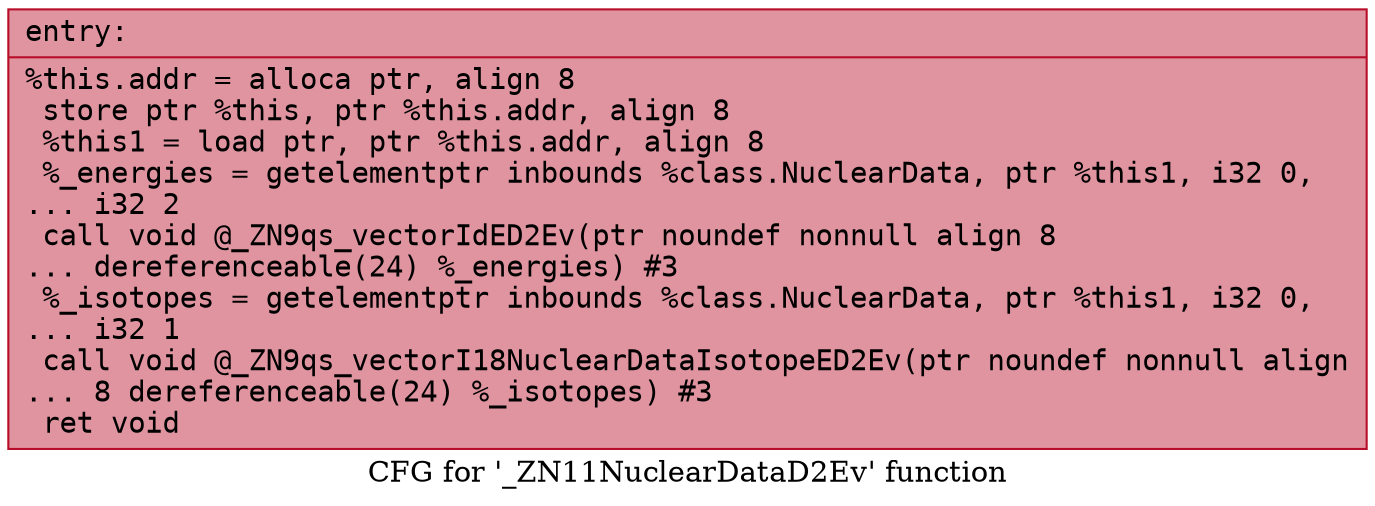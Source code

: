 digraph "CFG for '_ZN11NuclearDataD2Ev' function" {
	label="CFG for '_ZN11NuclearDataD2Ev' function";

	Node0x564271983060 [shape=record,color="#b70d28ff", style=filled, fillcolor="#b70d2870" fontname="Courier",label="{entry:\l|  %this.addr = alloca ptr, align 8\l  store ptr %this, ptr %this.addr, align 8\l  %this1 = load ptr, ptr %this.addr, align 8\l  %_energies = getelementptr inbounds %class.NuclearData, ptr %this1, i32 0,\l... i32 2\l  call void @_ZN9qs_vectorIdED2Ev(ptr noundef nonnull align 8\l... dereferenceable(24) %_energies) #3\l  %_isotopes = getelementptr inbounds %class.NuclearData, ptr %this1, i32 0,\l... i32 1\l  call void @_ZN9qs_vectorI18NuclearDataIsotopeED2Ev(ptr noundef nonnull align\l... 8 dereferenceable(24) %_isotopes) #3\l  ret void\l}"];
}
